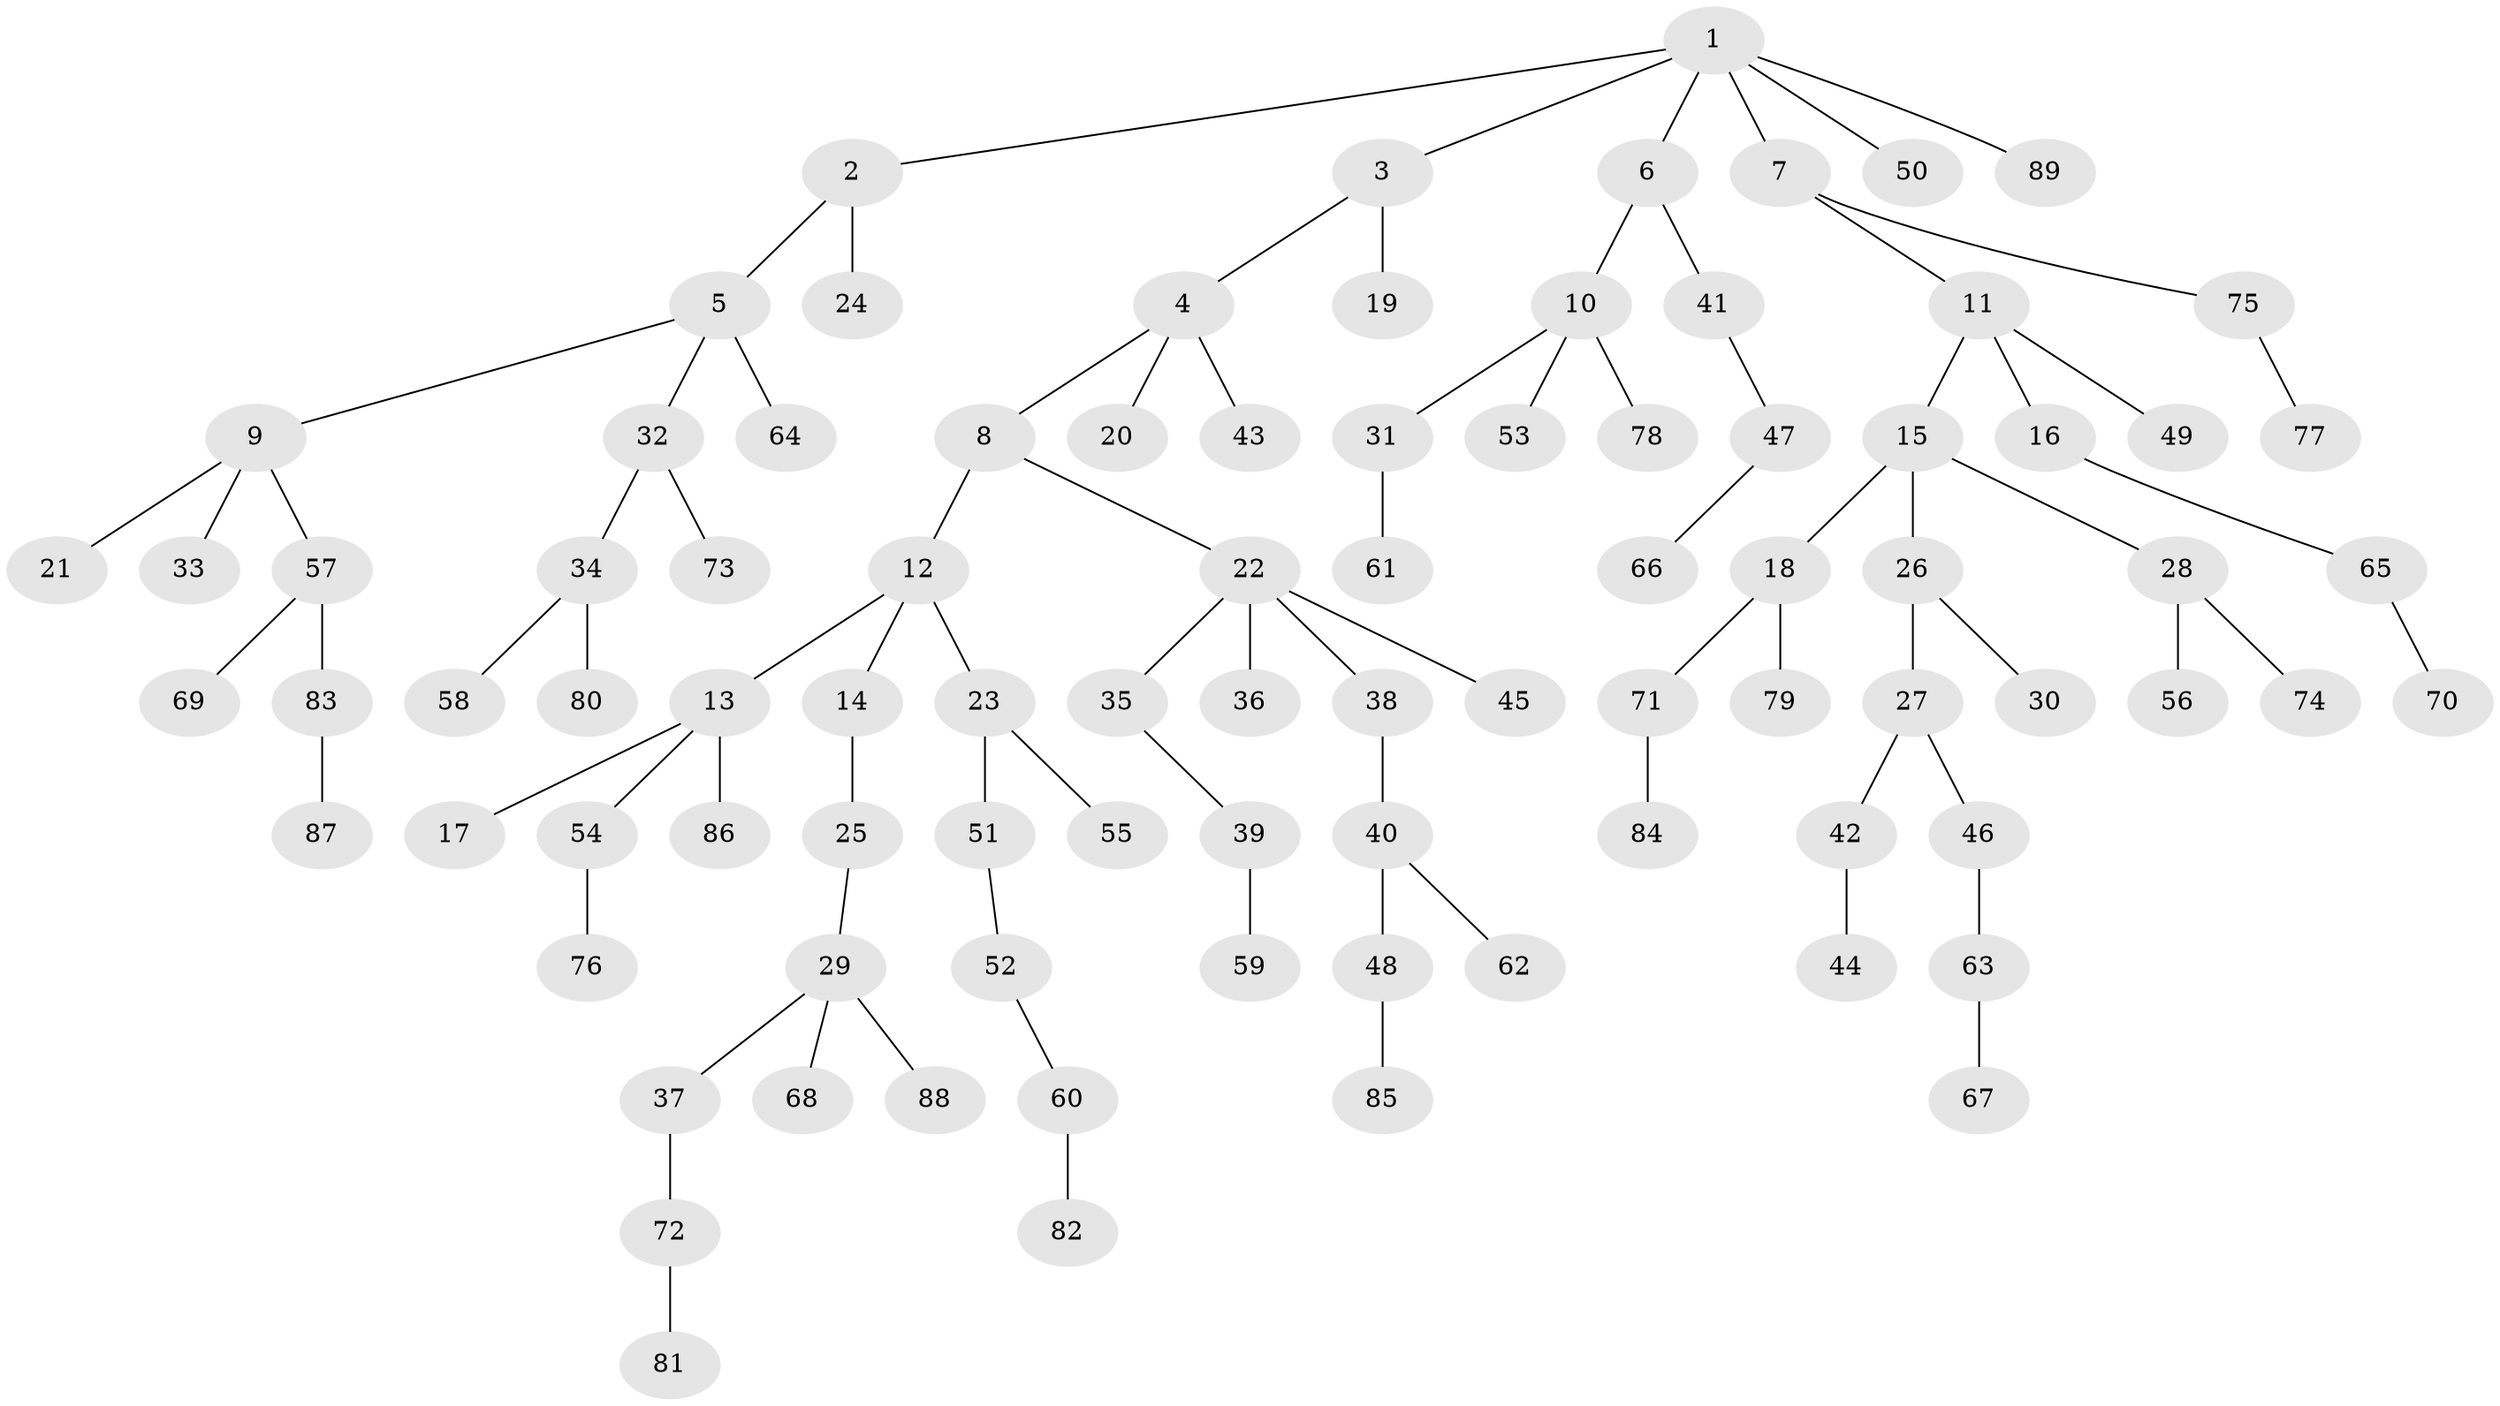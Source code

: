 // coarse degree distribution, {7: 0.016129032258064516, 2: 0.22580645161290322, 5: 0.04838709677419355, 6: 0.03225806451612903, 3: 0.0967741935483871, 1: 0.5483870967741935, 4: 0.03225806451612903}
// Generated by graph-tools (version 1.1) at 2025/52/02/27/25 19:52:12]
// undirected, 89 vertices, 88 edges
graph export_dot {
graph [start="1"]
  node [color=gray90,style=filled];
  1;
  2;
  3;
  4;
  5;
  6;
  7;
  8;
  9;
  10;
  11;
  12;
  13;
  14;
  15;
  16;
  17;
  18;
  19;
  20;
  21;
  22;
  23;
  24;
  25;
  26;
  27;
  28;
  29;
  30;
  31;
  32;
  33;
  34;
  35;
  36;
  37;
  38;
  39;
  40;
  41;
  42;
  43;
  44;
  45;
  46;
  47;
  48;
  49;
  50;
  51;
  52;
  53;
  54;
  55;
  56;
  57;
  58;
  59;
  60;
  61;
  62;
  63;
  64;
  65;
  66;
  67;
  68;
  69;
  70;
  71;
  72;
  73;
  74;
  75;
  76;
  77;
  78;
  79;
  80;
  81;
  82;
  83;
  84;
  85;
  86;
  87;
  88;
  89;
  1 -- 2;
  1 -- 3;
  1 -- 6;
  1 -- 7;
  1 -- 50;
  1 -- 89;
  2 -- 5;
  2 -- 24;
  3 -- 4;
  3 -- 19;
  4 -- 8;
  4 -- 20;
  4 -- 43;
  5 -- 9;
  5 -- 32;
  5 -- 64;
  6 -- 10;
  6 -- 41;
  7 -- 11;
  7 -- 75;
  8 -- 12;
  8 -- 22;
  9 -- 21;
  9 -- 33;
  9 -- 57;
  10 -- 31;
  10 -- 53;
  10 -- 78;
  11 -- 15;
  11 -- 16;
  11 -- 49;
  12 -- 13;
  12 -- 14;
  12 -- 23;
  13 -- 17;
  13 -- 54;
  13 -- 86;
  14 -- 25;
  15 -- 18;
  15 -- 26;
  15 -- 28;
  16 -- 65;
  18 -- 71;
  18 -- 79;
  22 -- 35;
  22 -- 36;
  22 -- 38;
  22 -- 45;
  23 -- 51;
  23 -- 55;
  25 -- 29;
  26 -- 27;
  26 -- 30;
  27 -- 42;
  27 -- 46;
  28 -- 56;
  28 -- 74;
  29 -- 37;
  29 -- 68;
  29 -- 88;
  31 -- 61;
  32 -- 34;
  32 -- 73;
  34 -- 58;
  34 -- 80;
  35 -- 39;
  37 -- 72;
  38 -- 40;
  39 -- 59;
  40 -- 48;
  40 -- 62;
  41 -- 47;
  42 -- 44;
  46 -- 63;
  47 -- 66;
  48 -- 85;
  51 -- 52;
  52 -- 60;
  54 -- 76;
  57 -- 69;
  57 -- 83;
  60 -- 82;
  63 -- 67;
  65 -- 70;
  71 -- 84;
  72 -- 81;
  75 -- 77;
  83 -- 87;
}
